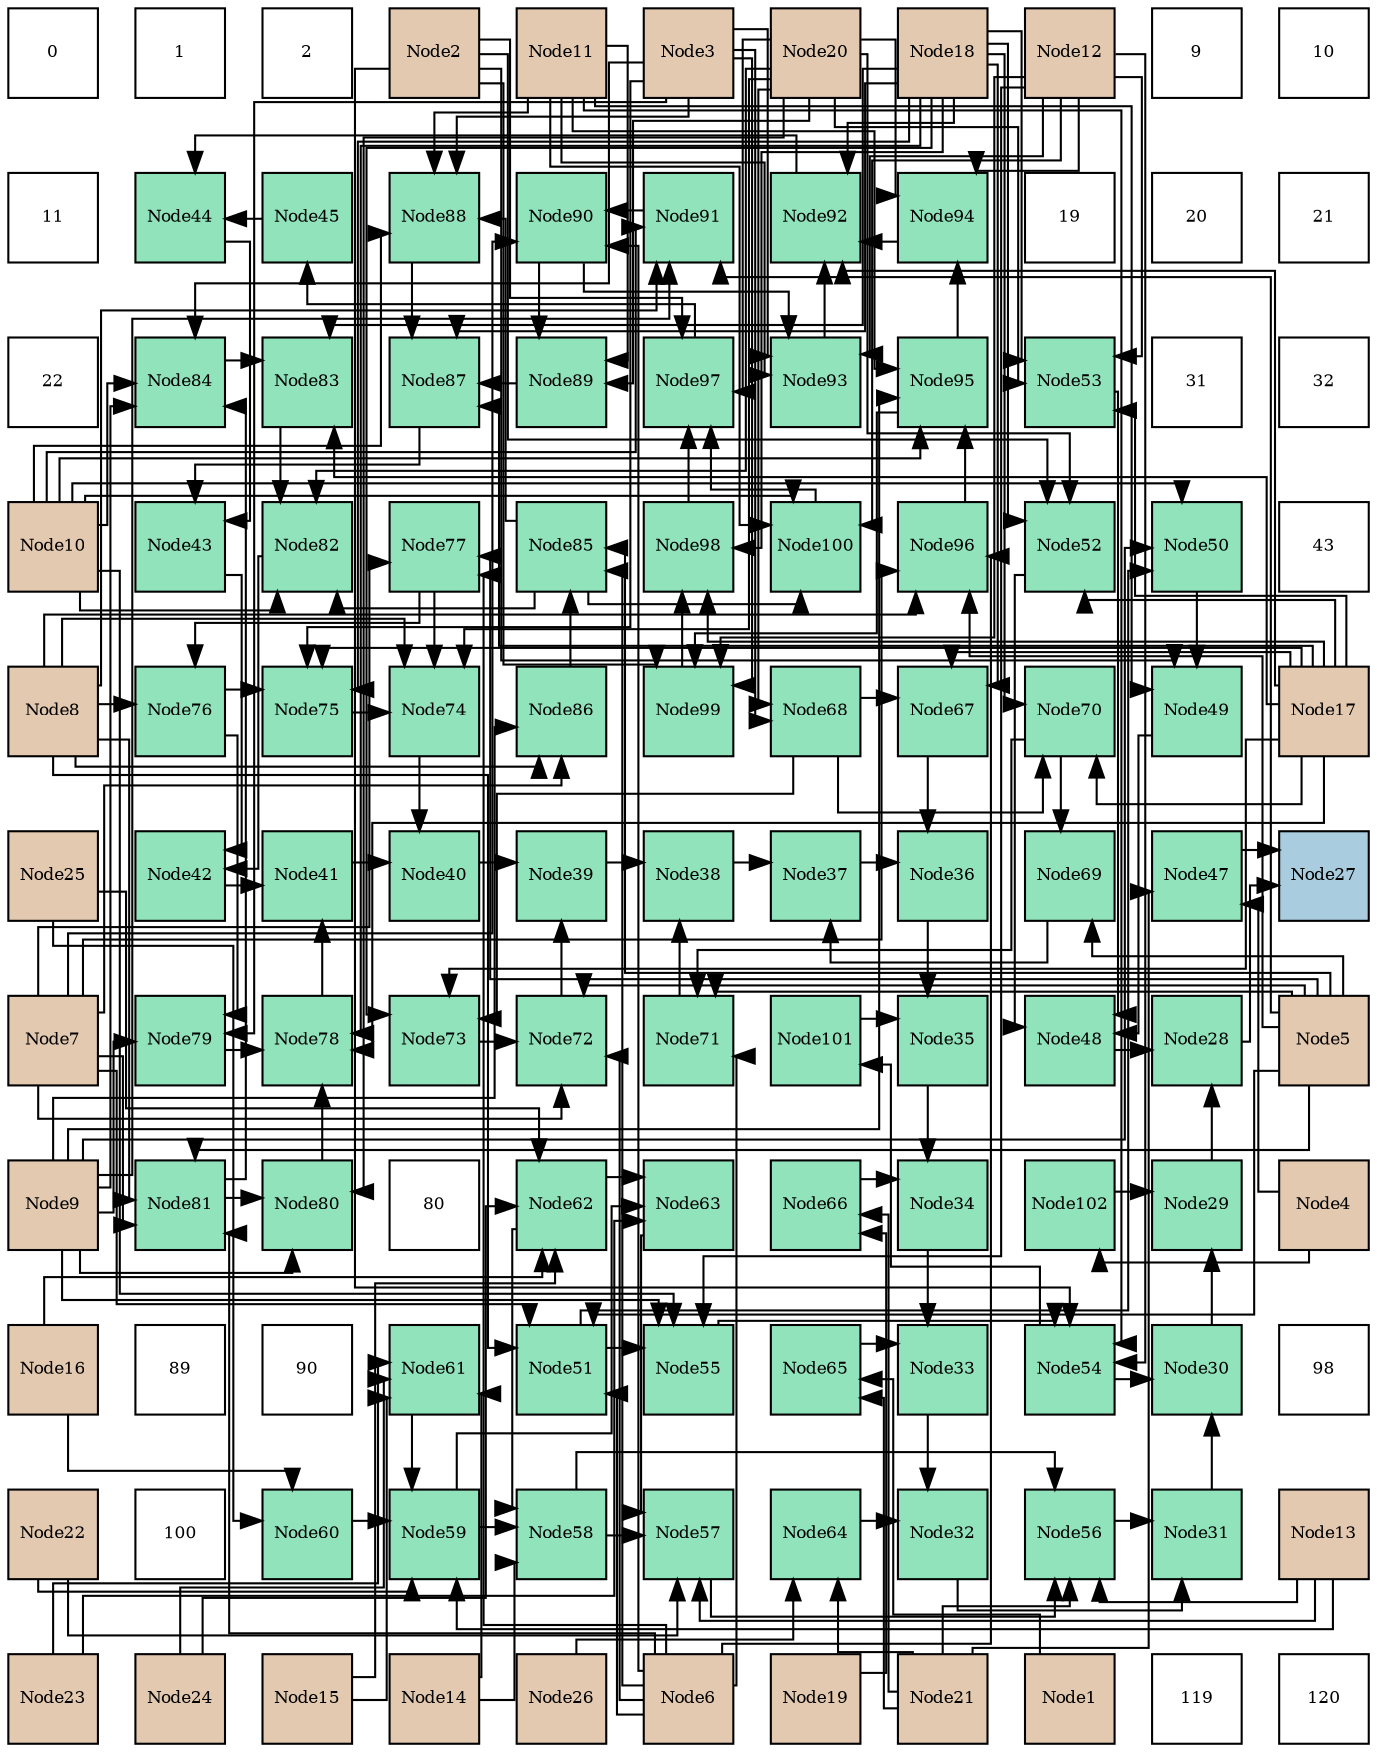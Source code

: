 digraph layout{
 rankdir=TB;
 splines=ortho;
 node [style=filled shape=square fixedsize=true width=0.6];
0[label="0", fontsize=8, fillcolor="#ffffff"];
1[label="1", fontsize=8, fillcolor="#ffffff"];
2[label="2", fontsize=8, fillcolor="#ffffff"];
3[label="Node2", fontsize=8, fillcolor="#e3c9af"];
4[label="Node11", fontsize=8, fillcolor="#e3c9af"];
5[label="Node3", fontsize=8, fillcolor="#e3c9af"];
6[label="Node20", fontsize=8, fillcolor="#e3c9af"];
7[label="Node18", fontsize=8, fillcolor="#e3c9af"];
8[label="Node12", fontsize=8, fillcolor="#e3c9af"];
9[label="9", fontsize=8, fillcolor="#ffffff"];
10[label="10", fontsize=8, fillcolor="#ffffff"];
11[label="11", fontsize=8, fillcolor="#ffffff"];
12[label="Node44", fontsize=8, fillcolor="#91e3bb"];
13[label="Node45", fontsize=8, fillcolor="#91e3bb"];
14[label="Node88", fontsize=8, fillcolor="#91e3bb"];
15[label="Node90", fontsize=8, fillcolor="#91e3bb"];
16[label="Node91", fontsize=8, fillcolor="#91e3bb"];
17[label="Node92", fontsize=8, fillcolor="#91e3bb"];
18[label="Node94", fontsize=8, fillcolor="#91e3bb"];
19[label="19", fontsize=8, fillcolor="#ffffff"];
20[label="20", fontsize=8, fillcolor="#ffffff"];
21[label="21", fontsize=8, fillcolor="#ffffff"];
22[label="22", fontsize=8, fillcolor="#ffffff"];
23[label="Node84", fontsize=8, fillcolor="#91e3bb"];
24[label="Node83", fontsize=8, fillcolor="#91e3bb"];
25[label="Node87", fontsize=8, fillcolor="#91e3bb"];
26[label="Node89", fontsize=8, fillcolor="#91e3bb"];
27[label="Node97", fontsize=8, fillcolor="#91e3bb"];
28[label="Node93", fontsize=8, fillcolor="#91e3bb"];
29[label="Node95", fontsize=8, fillcolor="#91e3bb"];
30[label="Node53", fontsize=8, fillcolor="#91e3bb"];
31[label="31", fontsize=8, fillcolor="#ffffff"];
32[label="32", fontsize=8, fillcolor="#ffffff"];
33[label="Node10", fontsize=8, fillcolor="#e3c9af"];
34[label="Node43", fontsize=8, fillcolor="#91e3bb"];
35[label="Node82", fontsize=8, fillcolor="#91e3bb"];
36[label="Node77", fontsize=8, fillcolor="#91e3bb"];
37[label="Node85", fontsize=8, fillcolor="#91e3bb"];
38[label="Node98", fontsize=8, fillcolor="#91e3bb"];
39[label="Node100", fontsize=8, fillcolor="#91e3bb"];
40[label="Node96", fontsize=8, fillcolor="#91e3bb"];
41[label="Node52", fontsize=8, fillcolor="#91e3bb"];
42[label="Node50", fontsize=8, fillcolor="#91e3bb"];
43[label="43", fontsize=8, fillcolor="#ffffff"];
44[label="Node8", fontsize=8, fillcolor="#e3c9af"];
45[label="Node76", fontsize=8, fillcolor="#91e3bb"];
46[label="Node75", fontsize=8, fillcolor="#91e3bb"];
47[label="Node74", fontsize=8, fillcolor="#91e3bb"];
48[label="Node86", fontsize=8, fillcolor="#91e3bb"];
49[label="Node99", fontsize=8, fillcolor="#91e3bb"];
50[label="Node68", fontsize=8, fillcolor="#91e3bb"];
51[label="Node67", fontsize=8, fillcolor="#91e3bb"];
52[label="Node70", fontsize=8, fillcolor="#91e3bb"];
53[label="Node49", fontsize=8, fillcolor="#91e3bb"];
54[label="Node17", fontsize=8, fillcolor="#e3c9af"];
55[label="Node25", fontsize=8, fillcolor="#e3c9af"];
56[label="Node42", fontsize=8, fillcolor="#91e3bb"];
57[label="Node41", fontsize=8, fillcolor="#91e3bb"];
58[label="Node40", fontsize=8, fillcolor="#91e3bb"];
59[label="Node39", fontsize=8, fillcolor="#91e3bb"];
60[label="Node38", fontsize=8, fillcolor="#91e3bb"];
61[label="Node37", fontsize=8, fillcolor="#91e3bb"];
62[label="Node36", fontsize=8, fillcolor="#91e3bb"];
63[label="Node69", fontsize=8, fillcolor="#91e3bb"];
64[label="Node47", fontsize=8, fillcolor="#91e3bb"];
65[label="Node27", fontsize=8, fillcolor="#a9ccde"];
66[label="Node7", fontsize=8, fillcolor="#e3c9af"];
67[label="Node79", fontsize=8, fillcolor="#91e3bb"];
68[label="Node78", fontsize=8, fillcolor="#91e3bb"];
69[label="Node73", fontsize=8, fillcolor="#91e3bb"];
70[label="Node72", fontsize=8, fillcolor="#91e3bb"];
71[label="Node71", fontsize=8, fillcolor="#91e3bb"];
72[label="Node101", fontsize=8, fillcolor="#91e3bb"];
73[label="Node35", fontsize=8, fillcolor="#91e3bb"];
74[label="Node48", fontsize=8, fillcolor="#91e3bb"];
75[label="Node28", fontsize=8, fillcolor="#91e3bb"];
76[label="Node5", fontsize=8, fillcolor="#e3c9af"];
77[label="Node9", fontsize=8, fillcolor="#e3c9af"];
78[label="Node81", fontsize=8, fillcolor="#91e3bb"];
79[label="Node80", fontsize=8, fillcolor="#91e3bb"];
80[label="80", fontsize=8, fillcolor="#ffffff"];
81[label="Node62", fontsize=8, fillcolor="#91e3bb"];
82[label="Node63", fontsize=8, fillcolor="#91e3bb"];
83[label="Node66", fontsize=8, fillcolor="#91e3bb"];
84[label="Node34", fontsize=8, fillcolor="#91e3bb"];
85[label="Node102", fontsize=8, fillcolor="#91e3bb"];
86[label="Node29", fontsize=8, fillcolor="#91e3bb"];
87[label="Node4", fontsize=8, fillcolor="#e3c9af"];
88[label="Node16", fontsize=8, fillcolor="#e3c9af"];
89[label="89", fontsize=8, fillcolor="#ffffff"];
90[label="90", fontsize=8, fillcolor="#ffffff"];
91[label="Node61", fontsize=8, fillcolor="#91e3bb"];
92[label="Node51", fontsize=8, fillcolor="#91e3bb"];
93[label="Node55", fontsize=8, fillcolor="#91e3bb"];
94[label="Node65", fontsize=8, fillcolor="#91e3bb"];
95[label="Node33", fontsize=8, fillcolor="#91e3bb"];
96[label="Node54", fontsize=8, fillcolor="#91e3bb"];
97[label="Node30", fontsize=8, fillcolor="#91e3bb"];
98[label="98", fontsize=8, fillcolor="#ffffff"];
99[label="Node22", fontsize=8, fillcolor="#e3c9af"];
100[label="100", fontsize=8, fillcolor="#ffffff"];
101[label="Node60", fontsize=8, fillcolor="#91e3bb"];
102[label="Node59", fontsize=8, fillcolor="#91e3bb"];
103[label="Node58", fontsize=8, fillcolor="#91e3bb"];
104[label="Node57", fontsize=8, fillcolor="#91e3bb"];
105[label="Node64", fontsize=8, fillcolor="#91e3bb"];
106[label="Node32", fontsize=8, fillcolor="#91e3bb"];
107[label="Node56", fontsize=8, fillcolor="#91e3bb"];
108[label="Node31", fontsize=8, fillcolor="#91e3bb"];
109[label="Node13", fontsize=8, fillcolor="#e3c9af"];
110[label="Node23", fontsize=8, fillcolor="#e3c9af"];
111[label="Node24", fontsize=8, fillcolor="#e3c9af"];
112[label="Node15", fontsize=8, fillcolor="#e3c9af"];
113[label="Node14", fontsize=8, fillcolor="#e3c9af"];
114[label="Node26", fontsize=8, fillcolor="#e3c9af"];
115[label="Node6", fontsize=8, fillcolor="#e3c9af"];
116[label="Node19", fontsize=8, fillcolor="#e3c9af"];
117[label="Node21", fontsize=8, fillcolor="#e3c9af"];
118[label="Node1", fontsize=8, fillcolor="#e3c9af"];
119[label="119", fontsize=8, fillcolor="#ffffff"];
120[label="120", fontsize=8, fillcolor="#ffffff"];
edge [constraint=false, style=vis];75 -> 65;
64 -> 65;
86 -> 75;
74 -> 75;
97 -> 86;
85 -> 86;
108 -> 97;
96 -> 97;
106 -> 108;
107 -> 108;
95 -> 106;
105 -> 106;
84 -> 95;
94 -> 95;
73 -> 84;
83 -> 84;
62 -> 73;
72 -> 73;
61 -> 62;
51 -> 62;
60 -> 61;
63 -> 61;
59 -> 60;
71 -> 60;
58 -> 59;
70 -> 59;
57 -> 58;
47 -> 58;
56 -> 57;
68 -> 57;
34 -> 56;
35 -> 56;
12 -> 34;
25 -> 34;
13 -> 12;
17 -> 12;
27 -> 13;
104 -> 107;
103 -> 107;
109 -> 107;
117 -> 107;
38 -> 27;
39 -> 27;
3 -> 27;
6 -> 27;
53 -> 74;
41 -> 74;
30 -> 74;
103 -> 104;
82 -> 104;
109 -> 104;
99 -> 104;
46 -> 47;
36 -> 47;
44 -> 47;
6 -> 47;
67 -> 68;
79 -> 68;
54 -> 68;
7 -> 68;
24 -> 35;
37 -> 35;
33 -> 35;
6 -> 35;
14 -> 25;
26 -> 25;
54 -> 25;
7 -> 25;
28 -> 17;
18 -> 17;
54 -> 17;
7 -> 17;
49 -> 38;
54 -> 38;
7 -> 38;
96 -> 72;
42 -> 53;
3 -> 53;
4 -> 53;
93 -> 96;
3 -> 96;
4 -> 96;
8 -> 96;
102 -> 103;
81 -> 103;
113 -> 103;
102 -> 82;
81 -> 82;
110 -> 82;
52 -> 63;
76 -> 63;
52 -> 71;
76 -> 71;
115 -> 71;
69 -> 70;
76 -> 70;
115 -> 70;
66 -> 70;
45 -> 46;
5 -> 46;
54 -> 46;
7 -> 46;
45 -> 67;
5 -> 67;
77 -> 67;
23 -> 24;
54 -> 24;
7 -> 24;
37 -> 14;
5 -> 14;
33 -> 14;
4 -> 14;
15 -> 26;
4 -> 26;
6 -> 26;
15 -> 28;
5 -> 28;
4 -> 28;
8 -> 28;
29 -> 18;
8 -> 18;
6 -> 18;
29 -> 49;
3 -> 49;
5 -> 49;
8 -> 49;
37 -> 39;
33 -> 39;
4 -> 39;
8 -> 39;
92 -> 42;
77 -> 42;
33 -> 42;
92 -> 93;
77 -> 93;
33 -> 93;
8 -> 93;
101 -> 102;
91 -> 102;
109 -> 102;
99 -> 102;
50 -> 51;
54 -> 51;
7 -> 51;
50 -> 52;
54 -> 52;
7 -> 52;
50 -> 69;
54 -> 69;
7 -> 69;
36 -> 45;
44 -> 45;
78 -> 79;
77 -> 79;
6 -> 79;
78 -> 23;
5 -> 23;
77 -> 23;
33 -> 23;
48 -> 37;
76 -> 37;
115 -> 37;
16 -> 15;
115 -> 15;
66 -> 15;
40 -> 29;
77 -> 29;
33 -> 29;
4 -> 29;
87 -> 64;
117 -> 64;
76 -> 92;
115 -> 92;
66 -> 92;
44 -> 92;
3 -> 41;
54 -> 41;
7 -> 41;
6 -> 41;
8 -> 30;
54 -> 30;
7 -> 30;
6 -> 30;
88 -> 101;
55 -> 101;
113 -> 91;
112 -> 91;
110 -> 91;
111 -> 91;
112 -> 81;
88 -> 81;
111 -> 81;
55 -> 81;
117 -> 105;
114 -> 105;
118 -> 94;
117 -> 94;
116 -> 83;
117 -> 83;
5 -> 50;
6 -> 50;
76 -> 36;
115 -> 36;
66 -> 36;
76 -> 78;
115 -> 78;
66 -> 78;
44 -> 78;
66 -> 48;
44 -> 48;
77 -> 48;
76 -> 16;
44 -> 16;
77 -> 16;
33 -> 16;
76 -> 40;
115 -> 40;
66 -> 40;
44 -> 40;
87 -> 85;
edge [constraint=true, style=invis];
0 -> 11 -> 22 -> 33 -> 44 -> 55 -> 66 -> 77 -> 88 -> 99 -> 110;
1 -> 12 -> 23 -> 34 -> 45 -> 56 -> 67 -> 78 -> 89 -> 100 -> 111;
2 -> 13 -> 24 -> 35 -> 46 -> 57 -> 68 -> 79 -> 90 -> 101 -> 112;
3 -> 14 -> 25 -> 36 -> 47 -> 58 -> 69 -> 80 -> 91 -> 102 -> 113;
4 -> 15 -> 26 -> 37 -> 48 -> 59 -> 70 -> 81 -> 92 -> 103 -> 114;
5 -> 16 -> 27 -> 38 -> 49 -> 60 -> 71 -> 82 -> 93 -> 104 -> 115;
6 -> 17 -> 28 -> 39 -> 50 -> 61 -> 72 -> 83 -> 94 -> 105 -> 116;
7 -> 18 -> 29 -> 40 -> 51 -> 62 -> 73 -> 84 -> 95 -> 106 -> 117;
8 -> 19 -> 30 -> 41 -> 52 -> 63 -> 74 -> 85 -> 96 -> 107 -> 118;
9 -> 20 -> 31 -> 42 -> 53 -> 64 -> 75 -> 86 -> 97 -> 108 -> 119;
10 -> 21 -> 32 -> 43 -> 54 -> 65 -> 76 -> 87 -> 98 -> 109 -> 120;
rank = same {0 -> 1 -> 2 -> 3 -> 4 -> 5 -> 6 -> 7 -> 8 -> 9 -> 10};
rank = same {11 -> 12 -> 13 -> 14 -> 15 -> 16 -> 17 -> 18 -> 19 -> 20 -> 21};
rank = same {22 -> 23 -> 24 -> 25 -> 26 -> 27 -> 28 -> 29 -> 30 -> 31 -> 32};
rank = same {33 -> 34 -> 35 -> 36 -> 37 -> 38 -> 39 -> 40 -> 41 -> 42 -> 43};
rank = same {44 -> 45 -> 46 -> 47 -> 48 -> 49 -> 50 -> 51 -> 52 -> 53 -> 54};
rank = same {55 -> 56 -> 57 -> 58 -> 59 -> 60 -> 61 -> 62 -> 63 -> 64 -> 65};
rank = same {66 -> 67 -> 68 -> 69 -> 70 -> 71 -> 72 -> 73 -> 74 -> 75 -> 76};
rank = same {77 -> 78 -> 79 -> 80 -> 81 -> 82 -> 83 -> 84 -> 85 -> 86 -> 87};
rank = same {88 -> 89 -> 90 -> 91 -> 92 -> 93 -> 94 -> 95 -> 96 -> 97 -> 98};
rank = same {99 -> 100 -> 101 -> 102 -> 103 -> 104 -> 105 -> 106 -> 107 -> 108 -> 109};
rank = same {110 -> 111 -> 112 -> 113 -> 114 -> 115 -> 116 -> 117 -> 118 -> 119 -> 120};
}